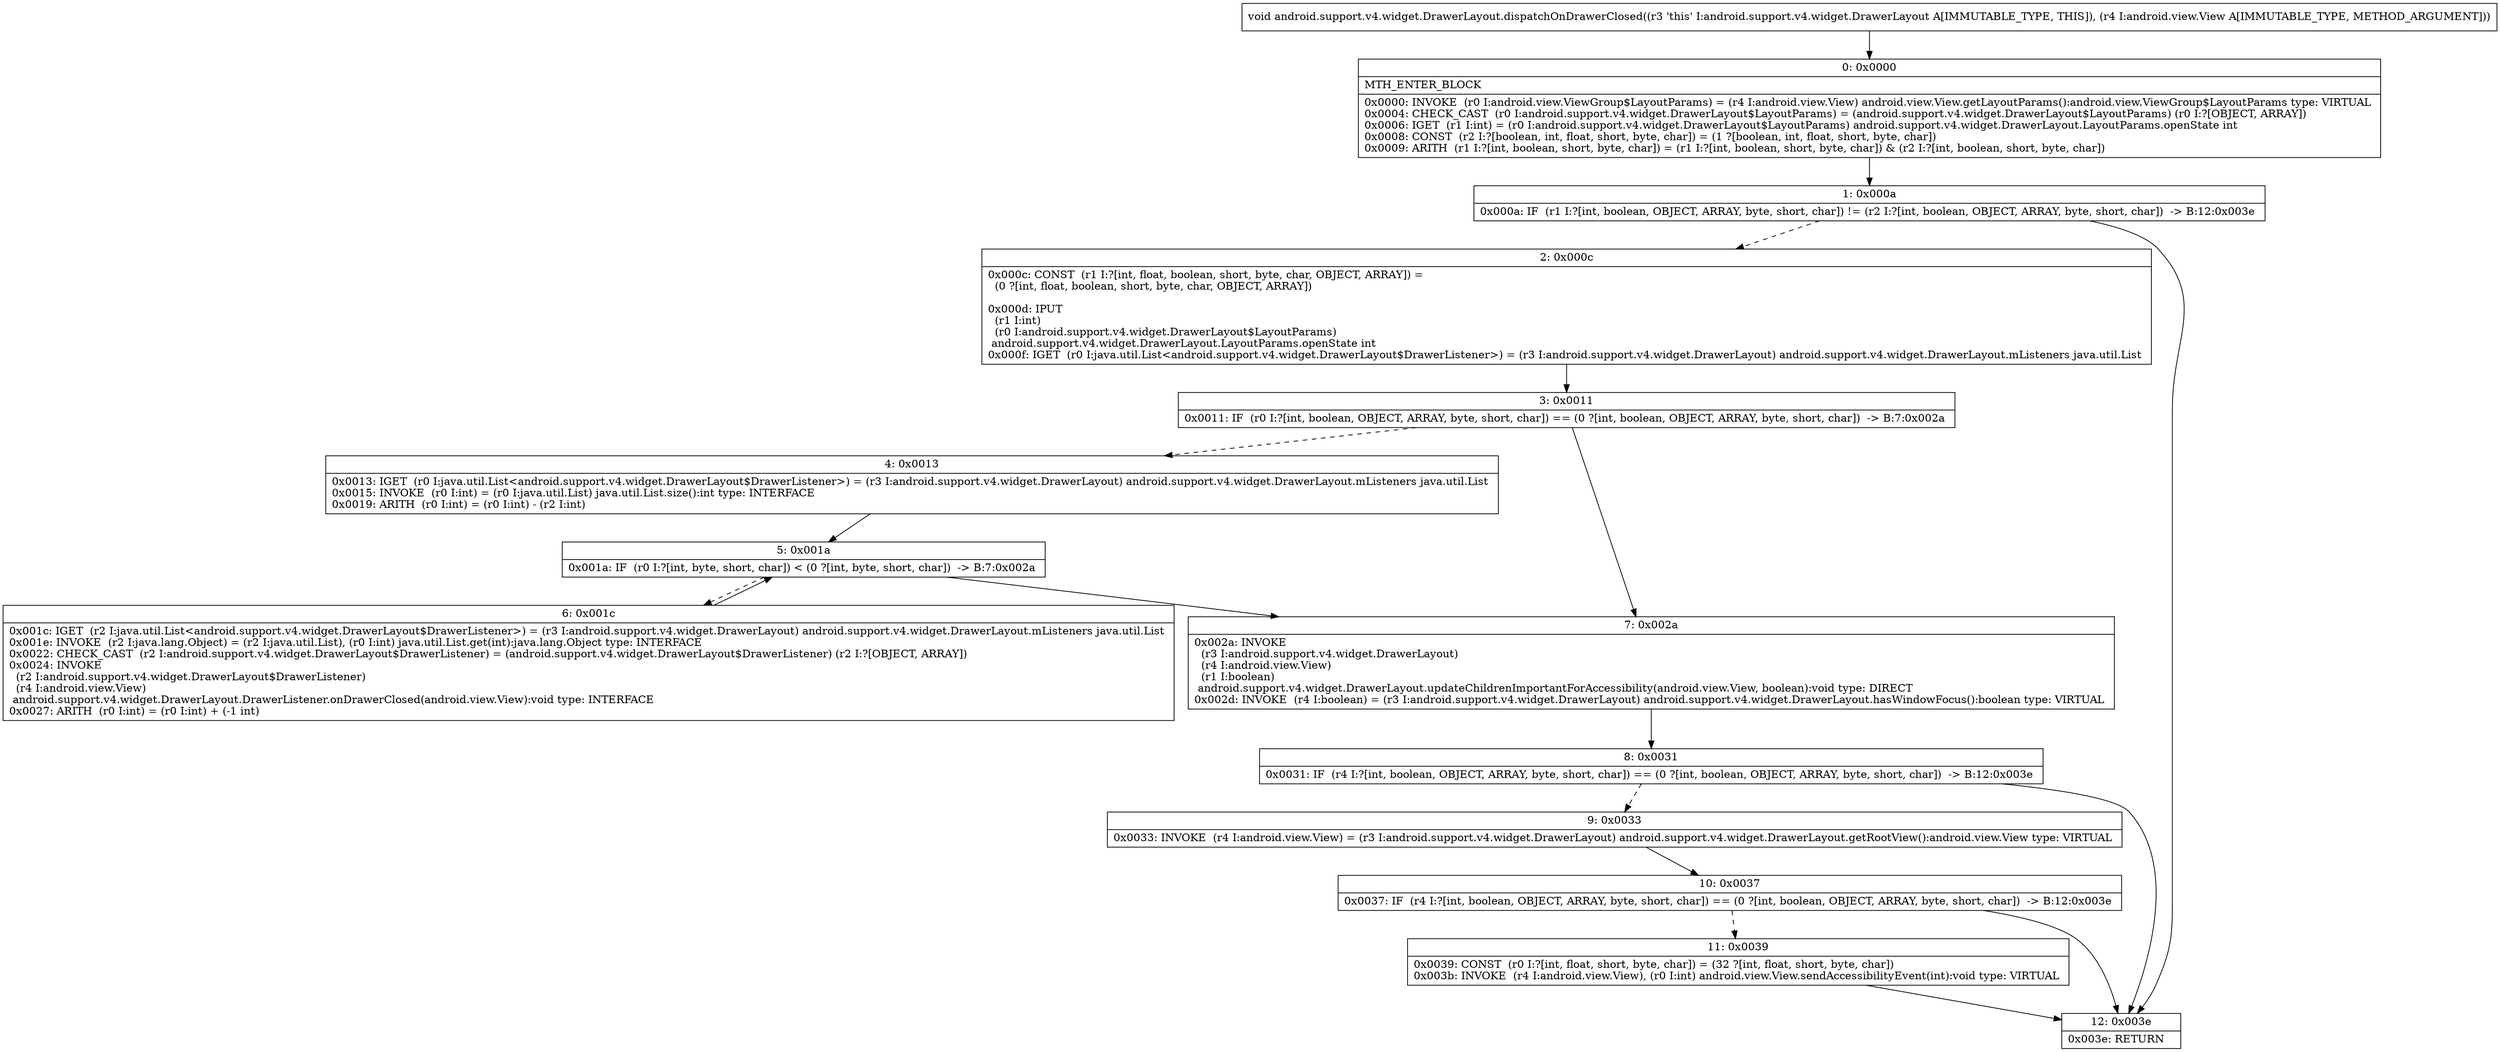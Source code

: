 digraph "CFG forandroid.support.v4.widget.DrawerLayout.dispatchOnDrawerClosed(Landroid\/view\/View;)V" {
Node_0 [shape=record,label="{0\:\ 0x0000|MTH_ENTER_BLOCK\l|0x0000: INVOKE  (r0 I:android.view.ViewGroup$LayoutParams) = (r4 I:android.view.View) android.view.View.getLayoutParams():android.view.ViewGroup$LayoutParams type: VIRTUAL \l0x0004: CHECK_CAST  (r0 I:android.support.v4.widget.DrawerLayout$LayoutParams) = (android.support.v4.widget.DrawerLayout$LayoutParams) (r0 I:?[OBJECT, ARRAY]) \l0x0006: IGET  (r1 I:int) = (r0 I:android.support.v4.widget.DrawerLayout$LayoutParams) android.support.v4.widget.DrawerLayout.LayoutParams.openState int \l0x0008: CONST  (r2 I:?[boolean, int, float, short, byte, char]) = (1 ?[boolean, int, float, short, byte, char]) \l0x0009: ARITH  (r1 I:?[int, boolean, short, byte, char]) = (r1 I:?[int, boolean, short, byte, char]) & (r2 I:?[int, boolean, short, byte, char]) \l}"];
Node_1 [shape=record,label="{1\:\ 0x000a|0x000a: IF  (r1 I:?[int, boolean, OBJECT, ARRAY, byte, short, char]) != (r2 I:?[int, boolean, OBJECT, ARRAY, byte, short, char])  \-\> B:12:0x003e \l}"];
Node_2 [shape=record,label="{2\:\ 0x000c|0x000c: CONST  (r1 I:?[int, float, boolean, short, byte, char, OBJECT, ARRAY]) = \l  (0 ?[int, float, boolean, short, byte, char, OBJECT, ARRAY])\l \l0x000d: IPUT  \l  (r1 I:int)\l  (r0 I:android.support.v4.widget.DrawerLayout$LayoutParams)\l android.support.v4.widget.DrawerLayout.LayoutParams.openState int \l0x000f: IGET  (r0 I:java.util.List\<android.support.v4.widget.DrawerLayout$DrawerListener\>) = (r3 I:android.support.v4.widget.DrawerLayout) android.support.v4.widget.DrawerLayout.mListeners java.util.List \l}"];
Node_3 [shape=record,label="{3\:\ 0x0011|0x0011: IF  (r0 I:?[int, boolean, OBJECT, ARRAY, byte, short, char]) == (0 ?[int, boolean, OBJECT, ARRAY, byte, short, char])  \-\> B:7:0x002a \l}"];
Node_4 [shape=record,label="{4\:\ 0x0013|0x0013: IGET  (r0 I:java.util.List\<android.support.v4.widget.DrawerLayout$DrawerListener\>) = (r3 I:android.support.v4.widget.DrawerLayout) android.support.v4.widget.DrawerLayout.mListeners java.util.List \l0x0015: INVOKE  (r0 I:int) = (r0 I:java.util.List) java.util.List.size():int type: INTERFACE \l0x0019: ARITH  (r0 I:int) = (r0 I:int) \- (r2 I:int) \l}"];
Node_5 [shape=record,label="{5\:\ 0x001a|0x001a: IF  (r0 I:?[int, byte, short, char]) \< (0 ?[int, byte, short, char])  \-\> B:7:0x002a \l}"];
Node_6 [shape=record,label="{6\:\ 0x001c|0x001c: IGET  (r2 I:java.util.List\<android.support.v4.widget.DrawerLayout$DrawerListener\>) = (r3 I:android.support.v4.widget.DrawerLayout) android.support.v4.widget.DrawerLayout.mListeners java.util.List \l0x001e: INVOKE  (r2 I:java.lang.Object) = (r2 I:java.util.List), (r0 I:int) java.util.List.get(int):java.lang.Object type: INTERFACE \l0x0022: CHECK_CAST  (r2 I:android.support.v4.widget.DrawerLayout$DrawerListener) = (android.support.v4.widget.DrawerLayout$DrawerListener) (r2 I:?[OBJECT, ARRAY]) \l0x0024: INVOKE  \l  (r2 I:android.support.v4.widget.DrawerLayout$DrawerListener)\l  (r4 I:android.view.View)\l android.support.v4.widget.DrawerLayout.DrawerListener.onDrawerClosed(android.view.View):void type: INTERFACE \l0x0027: ARITH  (r0 I:int) = (r0 I:int) + (\-1 int) \l}"];
Node_7 [shape=record,label="{7\:\ 0x002a|0x002a: INVOKE  \l  (r3 I:android.support.v4.widget.DrawerLayout)\l  (r4 I:android.view.View)\l  (r1 I:boolean)\l android.support.v4.widget.DrawerLayout.updateChildrenImportantForAccessibility(android.view.View, boolean):void type: DIRECT \l0x002d: INVOKE  (r4 I:boolean) = (r3 I:android.support.v4.widget.DrawerLayout) android.support.v4.widget.DrawerLayout.hasWindowFocus():boolean type: VIRTUAL \l}"];
Node_8 [shape=record,label="{8\:\ 0x0031|0x0031: IF  (r4 I:?[int, boolean, OBJECT, ARRAY, byte, short, char]) == (0 ?[int, boolean, OBJECT, ARRAY, byte, short, char])  \-\> B:12:0x003e \l}"];
Node_9 [shape=record,label="{9\:\ 0x0033|0x0033: INVOKE  (r4 I:android.view.View) = (r3 I:android.support.v4.widget.DrawerLayout) android.support.v4.widget.DrawerLayout.getRootView():android.view.View type: VIRTUAL \l}"];
Node_10 [shape=record,label="{10\:\ 0x0037|0x0037: IF  (r4 I:?[int, boolean, OBJECT, ARRAY, byte, short, char]) == (0 ?[int, boolean, OBJECT, ARRAY, byte, short, char])  \-\> B:12:0x003e \l}"];
Node_11 [shape=record,label="{11\:\ 0x0039|0x0039: CONST  (r0 I:?[int, float, short, byte, char]) = (32 ?[int, float, short, byte, char]) \l0x003b: INVOKE  (r4 I:android.view.View), (r0 I:int) android.view.View.sendAccessibilityEvent(int):void type: VIRTUAL \l}"];
Node_12 [shape=record,label="{12\:\ 0x003e|0x003e: RETURN   \l}"];
MethodNode[shape=record,label="{void android.support.v4.widget.DrawerLayout.dispatchOnDrawerClosed((r3 'this' I:android.support.v4.widget.DrawerLayout A[IMMUTABLE_TYPE, THIS]), (r4 I:android.view.View A[IMMUTABLE_TYPE, METHOD_ARGUMENT])) }"];
MethodNode -> Node_0;
Node_0 -> Node_1;
Node_1 -> Node_2[style=dashed];
Node_1 -> Node_12;
Node_2 -> Node_3;
Node_3 -> Node_4[style=dashed];
Node_3 -> Node_7;
Node_4 -> Node_5;
Node_5 -> Node_6[style=dashed];
Node_5 -> Node_7;
Node_6 -> Node_5;
Node_7 -> Node_8;
Node_8 -> Node_9[style=dashed];
Node_8 -> Node_12;
Node_9 -> Node_10;
Node_10 -> Node_11[style=dashed];
Node_10 -> Node_12;
Node_11 -> Node_12;
}

